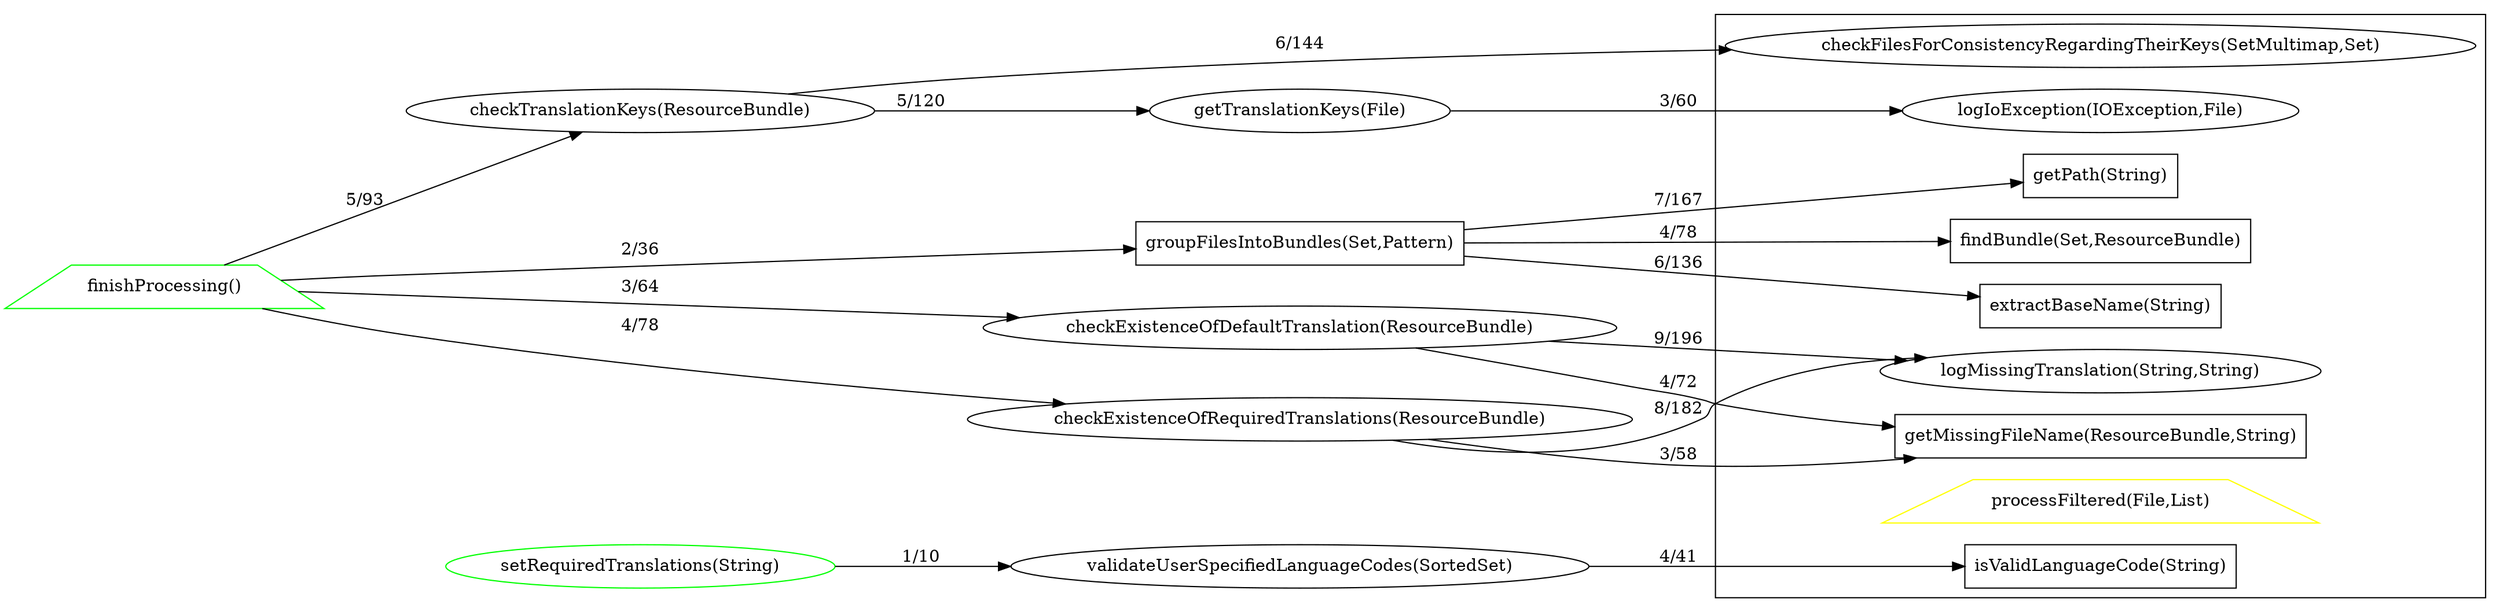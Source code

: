 digraph dependencies {
rankdir = "LR";
subgraph clustersimple {
"logMissingTranslation(String,String)" [ color="#000000ff" ];
"isValidLanguageCode(String)" [ color="#000000ff" shape="polygon" ];
"logIoException(IOException,File)" [ color="#000000ff" ];
"getPath(String)" [ color="#000000ff" shape="polygon" ];
"findBundle(Set,ResourceBundle)" [ color="#000000ff" shape="polygon" ];
"extractBaseName(String)" [ color="#000000ff" shape="polygon" ];
"checkFilesForConsistencyRegardingTheirKeys(SetMultimap,Set)" [ color="#000000ff" ];
"processFiltered(File,List)" [ color="#ffff00ff" shape="trapezium" ];
"getMissingFileName(ResourceBundle,String)" [ color="#000000ff" shape="polygon" ];
}
"checkTranslationKeys(ResourceBundle)" [ color="#000000ff" ];
"groupFilesIntoBundles(Set,Pattern)" [ color="#000000ff" shape="polygon" ];
"setRequiredTranslations(String)" [ color="#00ff00ff" ];
"finishProcessing()" [ color="#00ff00ff" shape="trapezium" ];
"checkExistenceOfDefaultTranslation(ResourceBundle)" [ color="#000000ff" ];
"checkExistenceOfRequiredTranslations(ResourceBundle)" [ color="#000000ff" ];
"validateUserSpecifiedLanguageCodes(SortedSet)" [ color="#000000ff" ];
"getTranslationKeys(File)" [ color="#000000ff" ];
"checkTranslationKeys(ResourceBundle)" -> "getTranslationKeys(File)" [ label="5/120" ];
"checkTranslationKeys(ResourceBundle)" -> "checkFilesForConsistencyRegardingTheirKeys(SetMultimap,Set)" [ label="6/144" ];
"groupFilesIntoBundles(Set,Pattern)" -> "extractBaseName(String)" [ label="6/136" ];
"groupFilesIntoBundles(Set,Pattern)" -> "getPath(String)" [ label="7/167" ];
"groupFilesIntoBundles(Set,Pattern)" -> "findBundle(Set,ResourceBundle)" [ label="4/78" ];
"setRequiredTranslations(String)" -> "validateUserSpecifiedLanguageCodes(SortedSet)" [ label="1/10" ];
"finishProcessing()" -> "groupFilesIntoBundles(Set,Pattern)" [ label="2/36" ];
"finishProcessing()" -> "checkExistenceOfDefaultTranslation(ResourceBundle)" [ label="3/64" ];
"finishProcessing()" -> "checkExistenceOfRequiredTranslations(ResourceBundle)" [ label="4/78" ];
"finishProcessing()" -> "checkTranslationKeys(ResourceBundle)" [ label="5/93" ];
"checkExistenceOfDefaultTranslation(ResourceBundle)" -> "getMissingFileName(ResourceBundle,String)" [ label="4/72" ];
"checkExistenceOfDefaultTranslation(ResourceBundle)" -> "logMissingTranslation(String,String)" [ label="9/196" ];
"checkExistenceOfRequiredTranslations(ResourceBundle)" -> "getMissingFileName(ResourceBundle,String)" [ label="3/58" ];
"checkExistenceOfRequiredTranslations(ResourceBundle)" -> "logMissingTranslation(String,String)" [ label="8/182" ];
"validateUserSpecifiedLanguageCodes(SortedSet)" -> "isValidLanguageCode(String)" [ label="4/41" ];
"getTranslationKeys(File)" -> "logIoException(IOException,File)" [ label="3/60" ];
/*
Legend
Node border color:
    a) GREEN - public
    b) YELLOW - protected
    c) BLACK - private
    d) BLUE - default
Node shape:
    if static - rectangle
    otherwise if override - trapezium
    otherwise if overloaded - triangle
    otherwise ellipse

*/
}